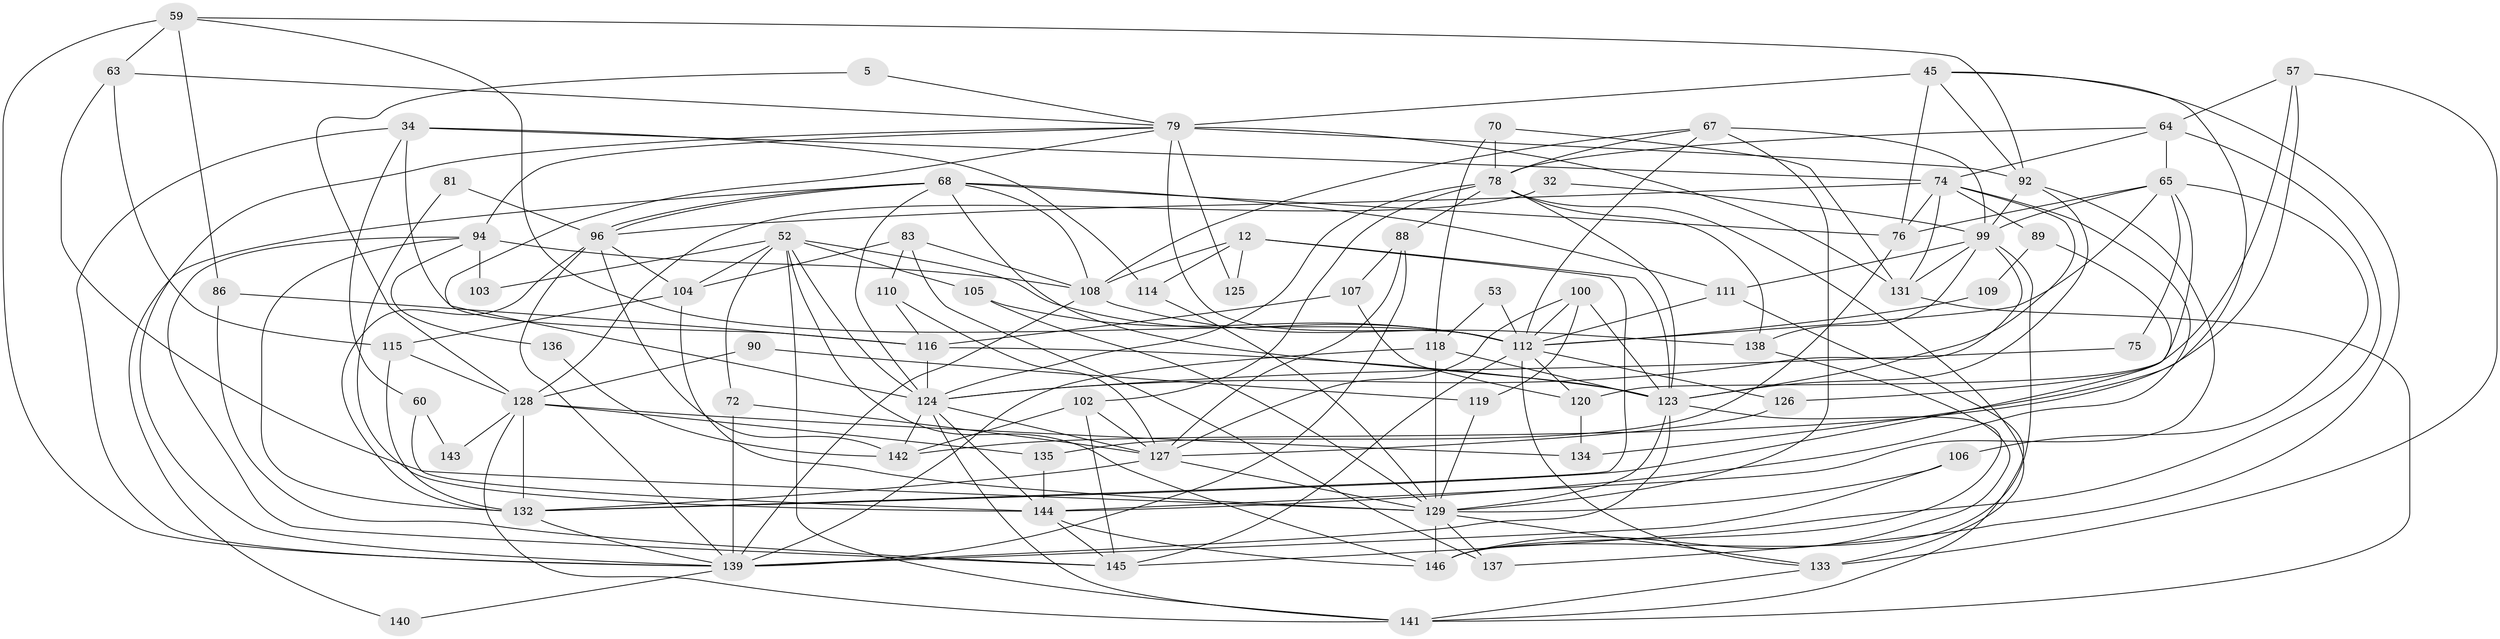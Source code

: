 // original degree distribution, {4: 0.2808219178082192, 3: 0.2671232876712329, 2: 0.1232876712328767, 5: 0.21232876712328766, 6: 0.0547945205479452, 7: 0.0547945205479452, 8: 0.00684931506849315}
// Generated by graph-tools (version 1.1) at 2025/52/03/09/25 04:52:18]
// undirected, 73 vertices, 187 edges
graph export_dot {
graph [start="1"]
  node [color=gray90,style=filled];
  5;
  12;
  32;
  34 [super="+11"];
  45 [super="+10"];
  52 [super="+50"];
  53;
  57;
  59 [super="+24"];
  60;
  63;
  64 [super="+47"];
  65 [super="+39"];
  67 [super="+56"];
  68 [super="+21+51"];
  70 [super="+26"];
  72 [super="+29"];
  74 [super="+61"];
  75;
  76;
  78 [super="+43+46"];
  79 [super="+44"];
  81;
  83;
  86;
  88;
  89;
  90;
  92 [super="+82"];
  94 [super="+85"];
  96 [super="+3"];
  99 [super="+80"];
  100;
  102 [super="+4"];
  103;
  104 [super="+14"];
  105;
  106;
  107;
  108 [super="+77"];
  109;
  110;
  111;
  112 [super="+84+98"];
  114;
  115;
  116;
  118 [super="+117"];
  119;
  120 [super="+62"];
  123 [super="+113+97"];
  124 [super="+19+58+69+91+93"];
  125;
  126;
  127 [super="+49+95+101"];
  128 [super="+41"];
  129 [super="+122+71"];
  131;
  132 [super="+121"];
  133 [super="+30"];
  134;
  135;
  136;
  137;
  138 [super="+54"];
  139 [super="+130+16+73"];
  140;
  141 [super="+87"];
  142 [super="+7"];
  143;
  144 [super="+15"];
  145 [super="+37"];
  146 [super="+33"];
  5 -- 79;
  5 -- 128;
  12 -- 108 [weight=2];
  12 -- 114;
  12 -- 125;
  12 -- 123;
  12 -- 132;
  32 -- 128 [weight=2];
  32 -- 99;
  34 -- 116 [weight=2];
  34 -- 60;
  34 -- 114;
  34 -- 139;
  34 -- 74;
  45 -- 137;
  45 -- 92;
  45 -- 134;
  45 -- 76;
  45 -- 79 [weight=2];
  52 -- 146 [weight=2];
  52 -- 72;
  52 -- 141;
  52 -- 112;
  52 -- 103;
  52 -- 104;
  52 -- 105;
  52 -- 124;
  53 -- 118;
  53 -- 112;
  57 -- 120 [weight=2];
  57 -- 64;
  57 -- 142;
  57 -- 133;
  59 -- 92;
  59 -- 139;
  59 -- 86;
  59 -- 63;
  59 -- 112;
  60 -- 143;
  60 -- 144;
  63 -- 115;
  63 -- 79;
  63 -- 129;
  64 -- 74;
  64 -- 145;
  64 -- 65;
  64 -- 78;
  65 -- 106;
  65 -- 75;
  65 -- 126;
  65 -- 112;
  65 -- 99;
  65 -- 76;
  67 -- 112 [weight=2];
  67 -- 129 [weight=2];
  67 -- 108;
  67 -- 78;
  67 -- 99 [weight=2];
  68 -- 96 [weight=2];
  68 -- 96;
  68 -- 76;
  68 -- 123 [weight=2];
  68 -- 108;
  68 -- 140;
  68 -- 111;
  68 -- 124;
  70 -- 118;
  70 -- 78;
  70 -- 131;
  72 -- 139;
  72 -- 127;
  74 -- 131;
  74 -- 96;
  74 -- 144;
  74 -- 89;
  74 -- 76;
  74 -- 123;
  75 -- 124;
  76 -- 135;
  78 -- 102;
  78 -- 124 [weight=2];
  78 -- 133;
  78 -- 88;
  78 -- 123;
  78 -- 138;
  79 -- 125;
  79 -- 112 [weight=3];
  79 -- 131;
  79 -- 92;
  79 -- 124 [weight=2];
  79 -- 94;
  79 -- 139;
  81 -- 96;
  81 -- 144;
  83 -- 137;
  83 -- 110;
  83 -- 108;
  83 -- 104;
  86 -- 145;
  86 -- 116;
  88 -- 107;
  88 -- 139;
  88 -- 127;
  89 -- 109;
  89 -- 132;
  90 -- 128;
  90 -- 119;
  92 -- 123 [weight=2];
  92 -- 144;
  92 -- 99;
  94 -- 108;
  94 -- 103;
  94 -- 136;
  94 -- 145;
  94 -- 132 [weight=2];
  96 -- 139;
  96 -- 142;
  96 -- 104;
  96 -- 132;
  99 -- 124 [weight=2];
  99 -- 146;
  99 -- 131;
  99 -- 138;
  99 -- 111;
  100 -- 119;
  100 -- 123;
  100 -- 112;
  100 -- 127;
  102 -- 142;
  102 -- 145 [weight=2];
  102 -- 127;
  104 -- 129;
  104 -- 115;
  105 -- 112 [weight=2];
  105 -- 129;
  106 -- 139;
  106 -- 129;
  107 -- 116;
  107 -- 120;
  108 -- 138;
  108 -- 139;
  109 -- 112;
  110 -- 116;
  110 -- 127;
  111 -- 141;
  111 -- 112;
  112 -- 120 [weight=2];
  112 -- 145;
  112 -- 133;
  112 -- 126;
  114 -- 129;
  115 -- 132;
  115 -- 128;
  116 -- 123;
  116 -- 124;
  118 -- 139 [weight=3];
  118 -- 123;
  118 -- 129 [weight=2];
  119 -- 129;
  120 -- 134;
  123 -- 139;
  123 -- 146;
  123 -- 129;
  124 -- 144;
  124 -- 141;
  124 -- 142;
  124 -- 127;
  126 -- 127;
  127 -- 132 [weight=2];
  127 -- 129 [weight=2];
  128 -- 134 [weight=2];
  128 -- 135;
  128 -- 141 [weight=2];
  128 -- 143;
  128 -- 132;
  129 -- 137;
  129 -- 146 [weight=2];
  129 -- 133;
  131 -- 141;
  132 -- 139 [weight=2];
  133 -- 141 [weight=2];
  135 -- 144;
  136 -- 142;
  138 -- 146;
  139 -- 140;
  144 -- 145;
  144 -- 146;
}
